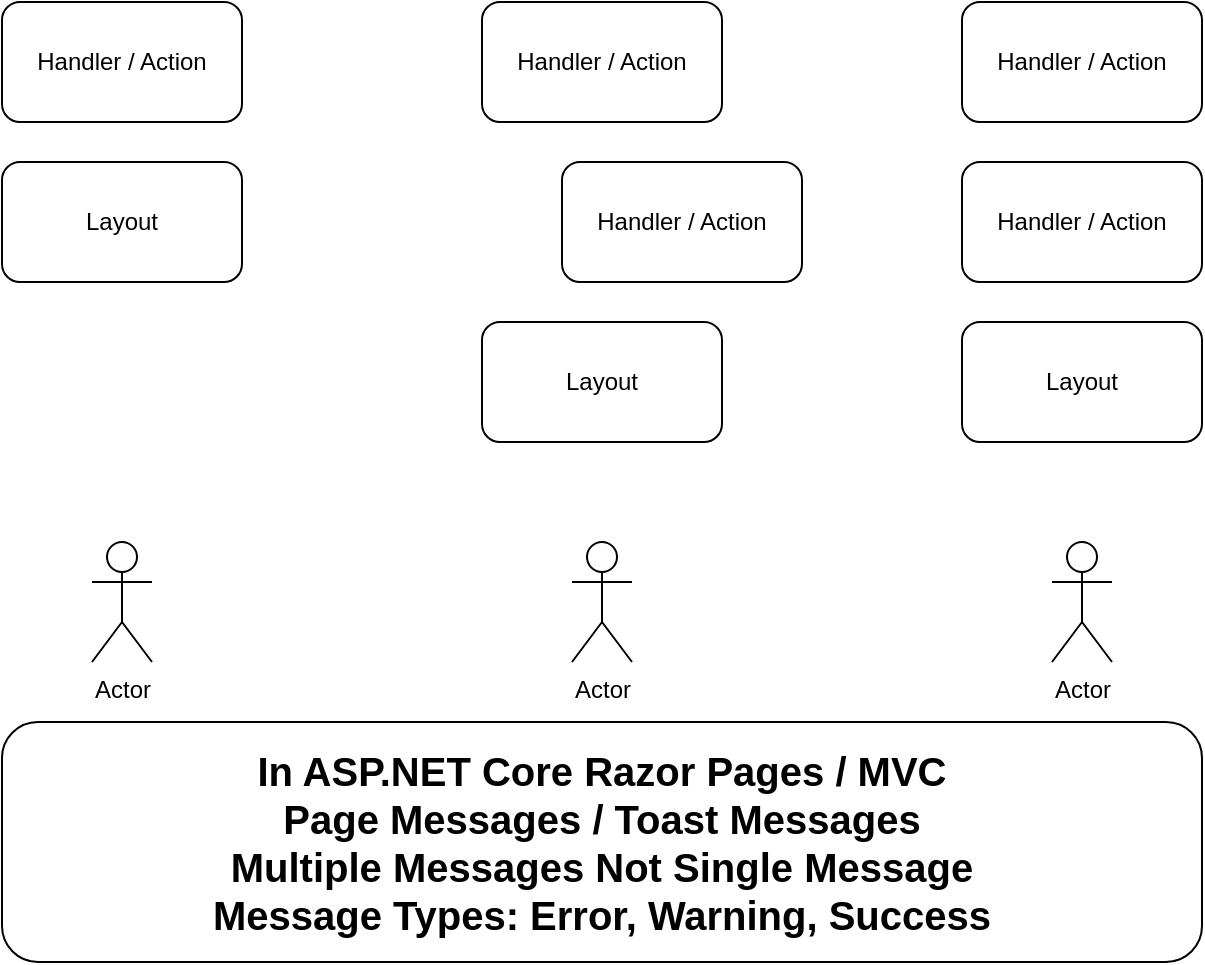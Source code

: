 <mxfile version="18.0.0" type="device"><diagram id="n4ggtn_QvFnL2OW1PYHj" name="Page-1"><mxGraphModel dx="1024" dy="574" grid="1" gridSize="10" guides="1" tooltips="1" connect="1" arrows="1" fold="1" page="1" pageScale="1" pageWidth="1169" pageHeight="827" math="0" shadow="0"><root><mxCell id="0"/><mxCell id="1" parent="0"/><mxCell id="AgnPoDxaJmxyHAYQsvB6-1" value="Handler / Action" style="rounded=1;whiteSpace=wrap;html=1;" vertex="1" parent="1"><mxGeometry x="40" y="40" width="120" height="60" as="geometry"/></mxCell><mxCell id="AgnPoDxaJmxyHAYQsvB6-2" value="Actor" style="shape=umlActor;verticalLabelPosition=bottom;verticalAlign=top;html=1;outlineConnect=0;" vertex="1" parent="1"><mxGeometry x="85" y="310" width="30" height="60" as="geometry"/></mxCell><mxCell id="AgnPoDxaJmxyHAYQsvB6-3" value="Layout" style="rounded=1;whiteSpace=wrap;html=1;" vertex="1" parent="1"><mxGeometry x="40" y="120" width="120" height="60" as="geometry"/></mxCell><mxCell id="AgnPoDxaJmxyHAYQsvB6-5" value="Handler / Action" style="rounded=1;whiteSpace=wrap;html=1;" vertex="1" parent="1"><mxGeometry x="280" y="40" width="120" height="60" as="geometry"/></mxCell><mxCell id="AgnPoDxaJmxyHAYQsvB6-6" value="Actor" style="shape=umlActor;verticalLabelPosition=bottom;verticalAlign=top;html=1;outlineConnect=0;" vertex="1" parent="1"><mxGeometry x="325" y="310" width="30" height="60" as="geometry"/></mxCell><mxCell id="AgnPoDxaJmxyHAYQsvB6-7" value="Layout" style="rounded=1;whiteSpace=wrap;html=1;" vertex="1" parent="1"><mxGeometry x="280" y="200" width="120" height="60" as="geometry"/></mxCell><mxCell id="AgnPoDxaJmxyHAYQsvB6-8" value="Handler / Action" style="rounded=1;whiteSpace=wrap;html=1;" vertex="1" parent="1"><mxGeometry x="320" y="120" width="120" height="60" as="geometry"/></mxCell><mxCell id="AgnPoDxaJmxyHAYQsvB6-9" value="Handler / Action" style="rounded=1;whiteSpace=wrap;html=1;" vertex="1" parent="1"><mxGeometry x="520" y="40" width="120" height="60" as="geometry"/></mxCell><mxCell id="AgnPoDxaJmxyHAYQsvB6-10" value="Actor" style="shape=umlActor;verticalLabelPosition=bottom;verticalAlign=top;html=1;outlineConnect=0;" vertex="1" parent="1"><mxGeometry x="565" y="310" width="30" height="60" as="geometry"/></mxCell><mxCell id="AgnPoDxaJmxyHAYQsvB6-11" value="Layout" style="rounded=1;whiteSpace=wrap;html=1;" vertex="1" parent="1"><mxGeometry x="520" y="200" width="120" height="60" as="geometry"/></mxCell><mxCell id="AgnPoDxaJmxyHAYQsvB6-12" value="Handler / Action" style="rounded=1;whiteSpace=wrap;html=1;" vertex="1" parent="1"><mxGeometry x="520" y="120" width="120" height="60" as="geometry"/></mxCell><mxCell id="AgnPoDxaJmxyHAYQsvB6-13" value="&lt;font style=&quot;font-size: 20px;&quot;&gt;&lt;b&gt;In ASP.NET Core Razor Pages / MVC&lt;br&gt;Page Messages / Toast Messages&lt;br&gt;Multiple Messages Not Single Message&lt;br&gt;Message Types: Error, Warning, Success&lt;br&gt;&lt;/b&gt;&lt;/font&gt;" style="rounded=1;whiteSpace=wrap;html=1;" vertex="1" parent="1"><mxGeometry x="40" y="400" width="600" height="120" as="geometry"/></mxCell></root></mxGraphModel></diagram></mxfile>